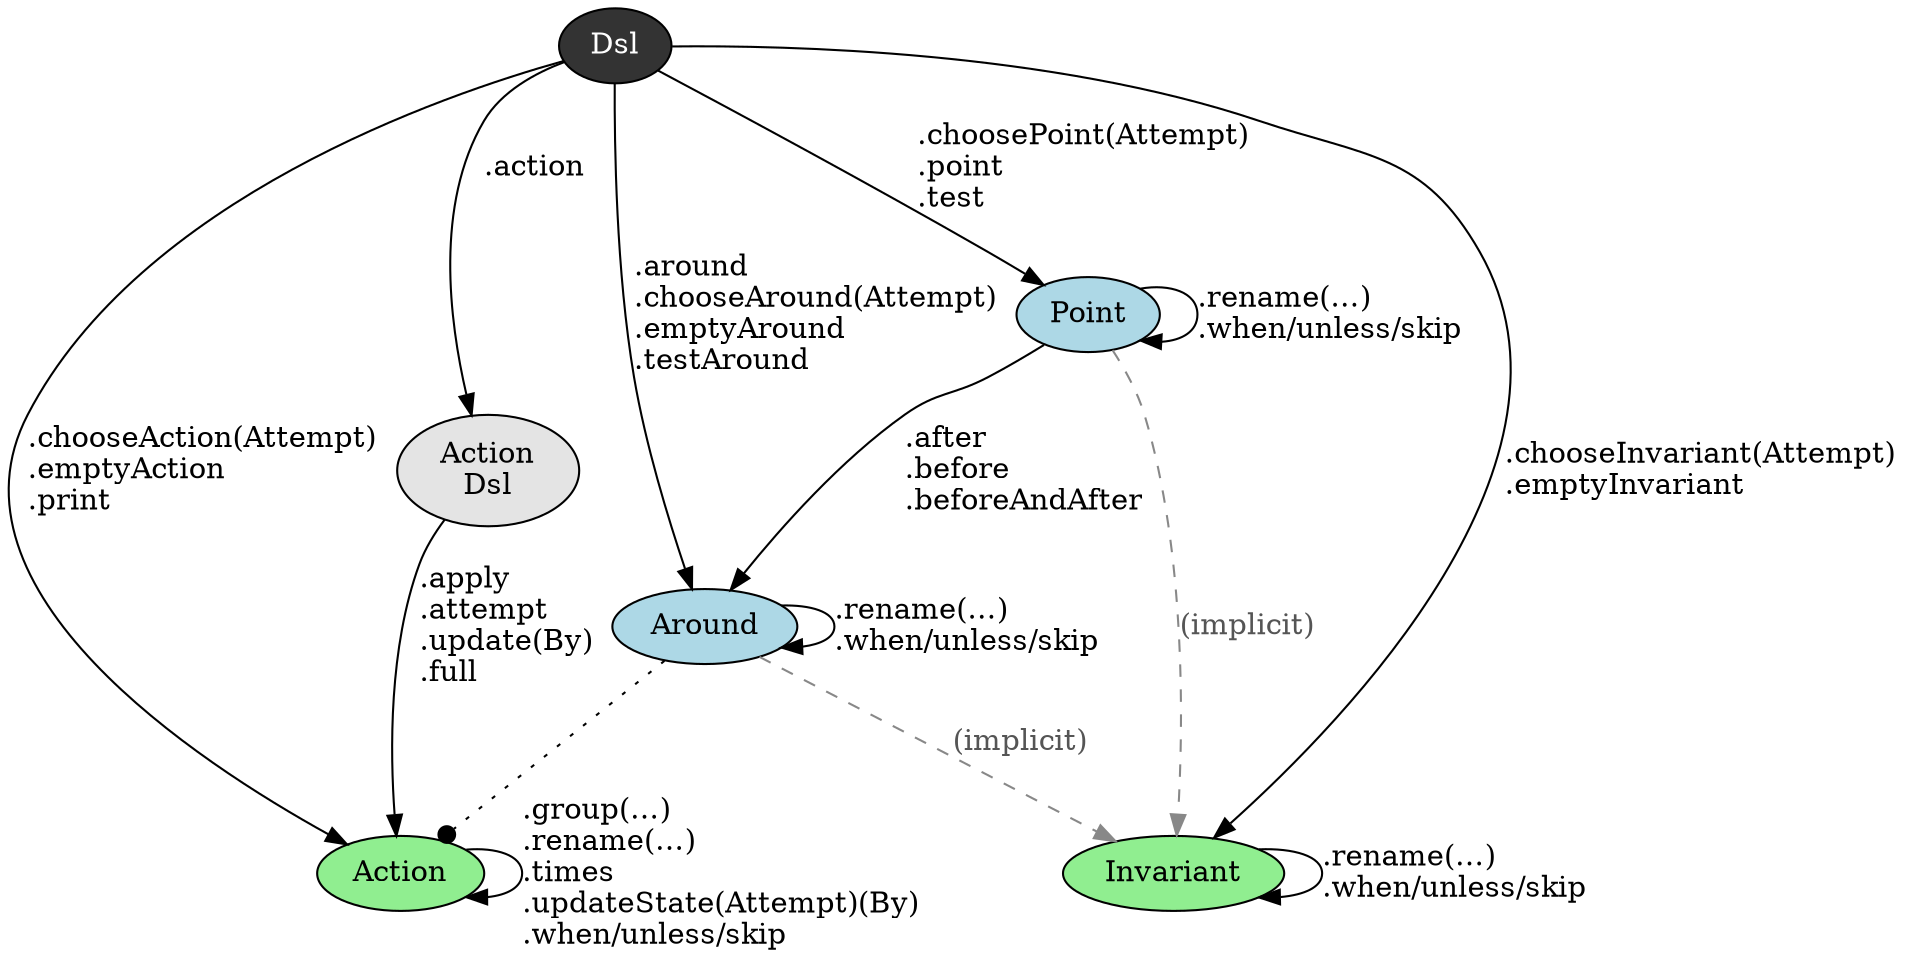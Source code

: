 digraph G {

node[style=filled]

root [fillcolor="#333333" fontcolor=white label="Dsl"]

{
node[fillcolor="#e4e4e4"]
action [label="Action\nDsl"]
node[fillcolor=lightgreen]
Action
Invariant
node[fillcolor=lightblue]
Point
Around
}

// root -> focus,transformer
// root -> emptyPlan,emptyTest

root -> Action [label=".chooseAction(Attempt)\l.emptyAction\l.print\l"]
root -> Around [label=".around\l.chooseAround(Attempt)\l.emptyAround\l.testAround\l"]
root -> Point  [label=".choosePoint(Attempt)\l.point\l.test\l"]
root -> Invariant [label=".chooseInvariant(Attempt)\l.emptyInvariant\l"]

root -> action [label=".action"]
action -> Action [label=".apply\l.attempt\l.update(By)\l.full\l"]

{edge[style=dashed color="#888888" fontcolor="#555555" label="(implicit)"]
Point -> Invariant
Around -> Invariant
}

Point -> Around [label=".after\l.before\l.beforeAndAfter\l"]

Around -> Action [style=dotted arrowhead=dot]

Action -> Action [label=".group(…)\l.rename(…)\l.times\l.updateState(Attempt)(By)\l.when/unless/skip\l"]
Around -> Around [label=".rename(…)\l.when/unless/skip\l"]
Point -> Point [label=".rename(…)\l.when/unless/skip\l"]
Invariant -> Invariant [label=".rename(…)\l.when/unless/skip\l"]
}
